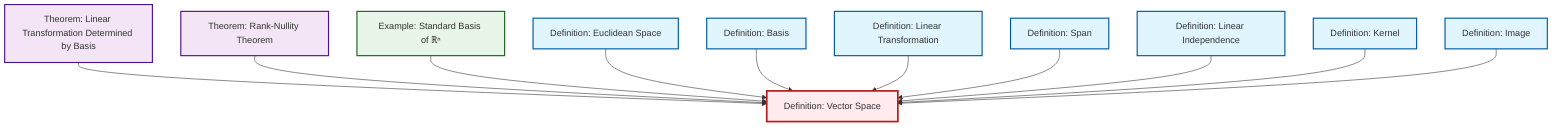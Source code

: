 graph TD
    classDef definition fill:#e1f5fe,stroke:#01579b,stroke-width:2px
    classDef theorem fill:#f3e5f5,stroke:#4a148c,stroke-width:2px
    classDef axiom fill:#fff3e0,stroke:#e65100,stroke-width:2px
    classDef example fill:#e8f5e9,stroke:#1b5e20,stroke-width:2px
    classDef current fill:#ffebee,stroke:#b71c1c,stroke-width:3px
    def-linear-independence["Definition: Linear Independence"]:::definition
    thm-rank-nullity["Theorem: Rank-Nullity Theorem"]:::theorem
    def-span["Definition: Span"]:::definition
    def-euclidean-space["Definition: Euclidean Space"]:::definition
    def-image["Definition: Image"]:::definition
    def-basis["Definition: Basis"]:::definition
    def-vector-space["Definition: Vector Space"]:::definition
    ex-standard-basis-rn["Example: Standard Basis of ℝⁿ"]:::example
    def-kernel["Definition: Kernel"]:::definition
    def-linear-transformation["Definition: Linear Transformation"]:::definition
    thm-linear-transformation-basis["Theorem: Linear Transformation Determined by Basis"]:::theorem
    thm-linear-transformation-basis --> def-vector-space
    thm-rank-nullity --> def-vector-space
    ex-standard-basis-rn --> def-vector-space
    def-euclidean-space --> def-vector-space
    def-basis --> def-vector-space
    def-linear-transformation --> def-vector-space
    def-span --> def-vector-space
    def-linear-independence --> def-vector-space
    def-kernel --> def-vector-space
    def-image --> def-vector-space
    class def-vector-space current